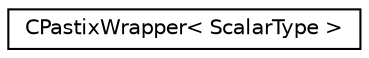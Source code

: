 digraph "Graphical Class Hierarchy"
{
 // LATEX_PDF_SIZE
  edge [fontname="Helvetica",fontsize="10",labelfontname="Helvetica",labelfontsize="10"];
  node [fontname="Helvetica",fontsize="10",shape=record];
  rankdir="LR";
  Node0 [label="CPastixWrapper\< ScalarType \>",height=0.2,width=0.4,color="black", fillcolor="white", style="filled",URL="$classCPastixWrapper.html",tooltip="Wrapper class that converts between SU2 sparse format and PaStiX format and simplifies calls to the e..."];
}
